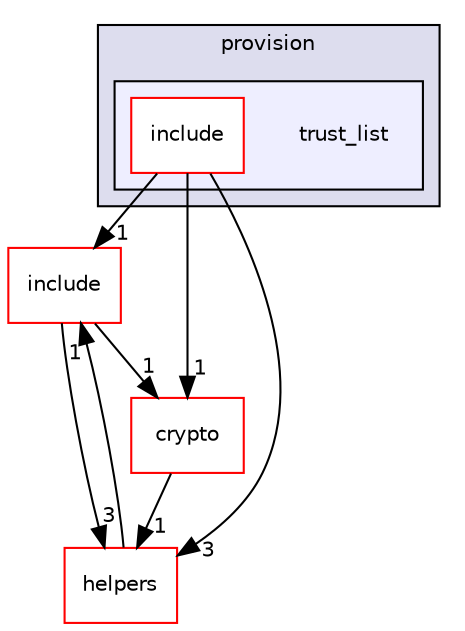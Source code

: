 digraph "trust_list" {
  compound=true
  node [ fontsize="10", fontname="Helvetica"];
  edge [ labelfontsize="10", labelfontname="Helvetica"];
  subgraph clusterdir_82c980a174055921978dd849981d489c {
    graph [ bgcolor="#ddddee", pencolor="black", label="provision" fontname="Helvetica", fontsize="10", URL="dir_82c980a174055921978dd849981d489c.html"]
  subgraph clusterdir_47d5397020ae58994a3bd816cc7cd749 {
    graph [ bgcolor="#eeeeff", pencolor="black", label="" URL="dir_47d5397020ae58994a3bd816cc7cd749.html"];
    dir_47d5397020ae58994a3bd816cc7cd749 [shape=plaintext label="trust_list"];
    dir_d215f1be4afe1dd190b7bd4c081ccee2 [shape=box label="include" color="red" fillcolor="white" style="filled" URL="dir_d215f1be4afe1dd190b7bd4c081ccee2.html"];
  }
  }
  dir_b776d88c6417a47b031082d287e3c61a [shape=box label="include" fillcolor="white" style="filled" color="red" URL="dir_b776d88c6417a47b031082d287e3c61a.html"];
  dir_861f50189fda057e6c57d1c1130602b3 [shape=box label="helpers" fillcolor="white" style="filled" color="red" URL="dir_861f50189fda057e6c57d1c1130602b3.html"];
  dir_fdd8a560e62e0c17cb1c1d2c36eb6160 [shape=box label="crypto" fillcolor="white" style="filled" color="red" URL="dir_fdd8a560e62e0c17cb1c1d2c36eb6160.html"];
  dir_d215f1be4afe1dd190b7bd4c081ccee2->dir_b776d88c6417a47b031082d287e3c61a [headlabel="1", labeldistance=1.5 headhref="dir_000097_000069.html"];
  dir_d215f1be4afe1dd190b7bd4c081ccee2->dir_861f50189fda057e6c57d1c1130602b3 [headlabel="3", labeldistance=1.5 headhref="dir_000097_000052.html"];
  dir_d215f1be4afe1dd190b7bd4c081ccee2->dir_fdd8a560e62e0c17cb1c1d2c36eb6160 [headlabel="1", labeldistance=1.5 headhref="dir_000097_000014.html"];
  dir_b776d88c6417a47b031082d287e3c61a->dir_fdd8a560e62e0c17cb1c1d2c36eb6160 [headlabel="1", labeldistance=1.5 headhref="dir_000069_000014.html"];
  dir_b776d88c6417a47b031082d287e3c61a->dir_861f50189fda057e6c57d1c1130602b3 [headlabel="3", labeldistance=1.5 headhref="dir_000069_000052.html"];
  dir_fdd8a560e62e0c17cb1c1d2c36eb6160->dir_861f50189fda057e6c57d1c1130602b3 [headlabel="1", labeldistance=1.5 headhref="dir_000014_000052.html"];
  dir_861f50189fda057e6c57d1c1130602b3->dir_b776d88c6417a47b031082d287e3c61a [headlabel="1", labeldistance=1.5 headhref="dir_000052_000069.html"];
}
